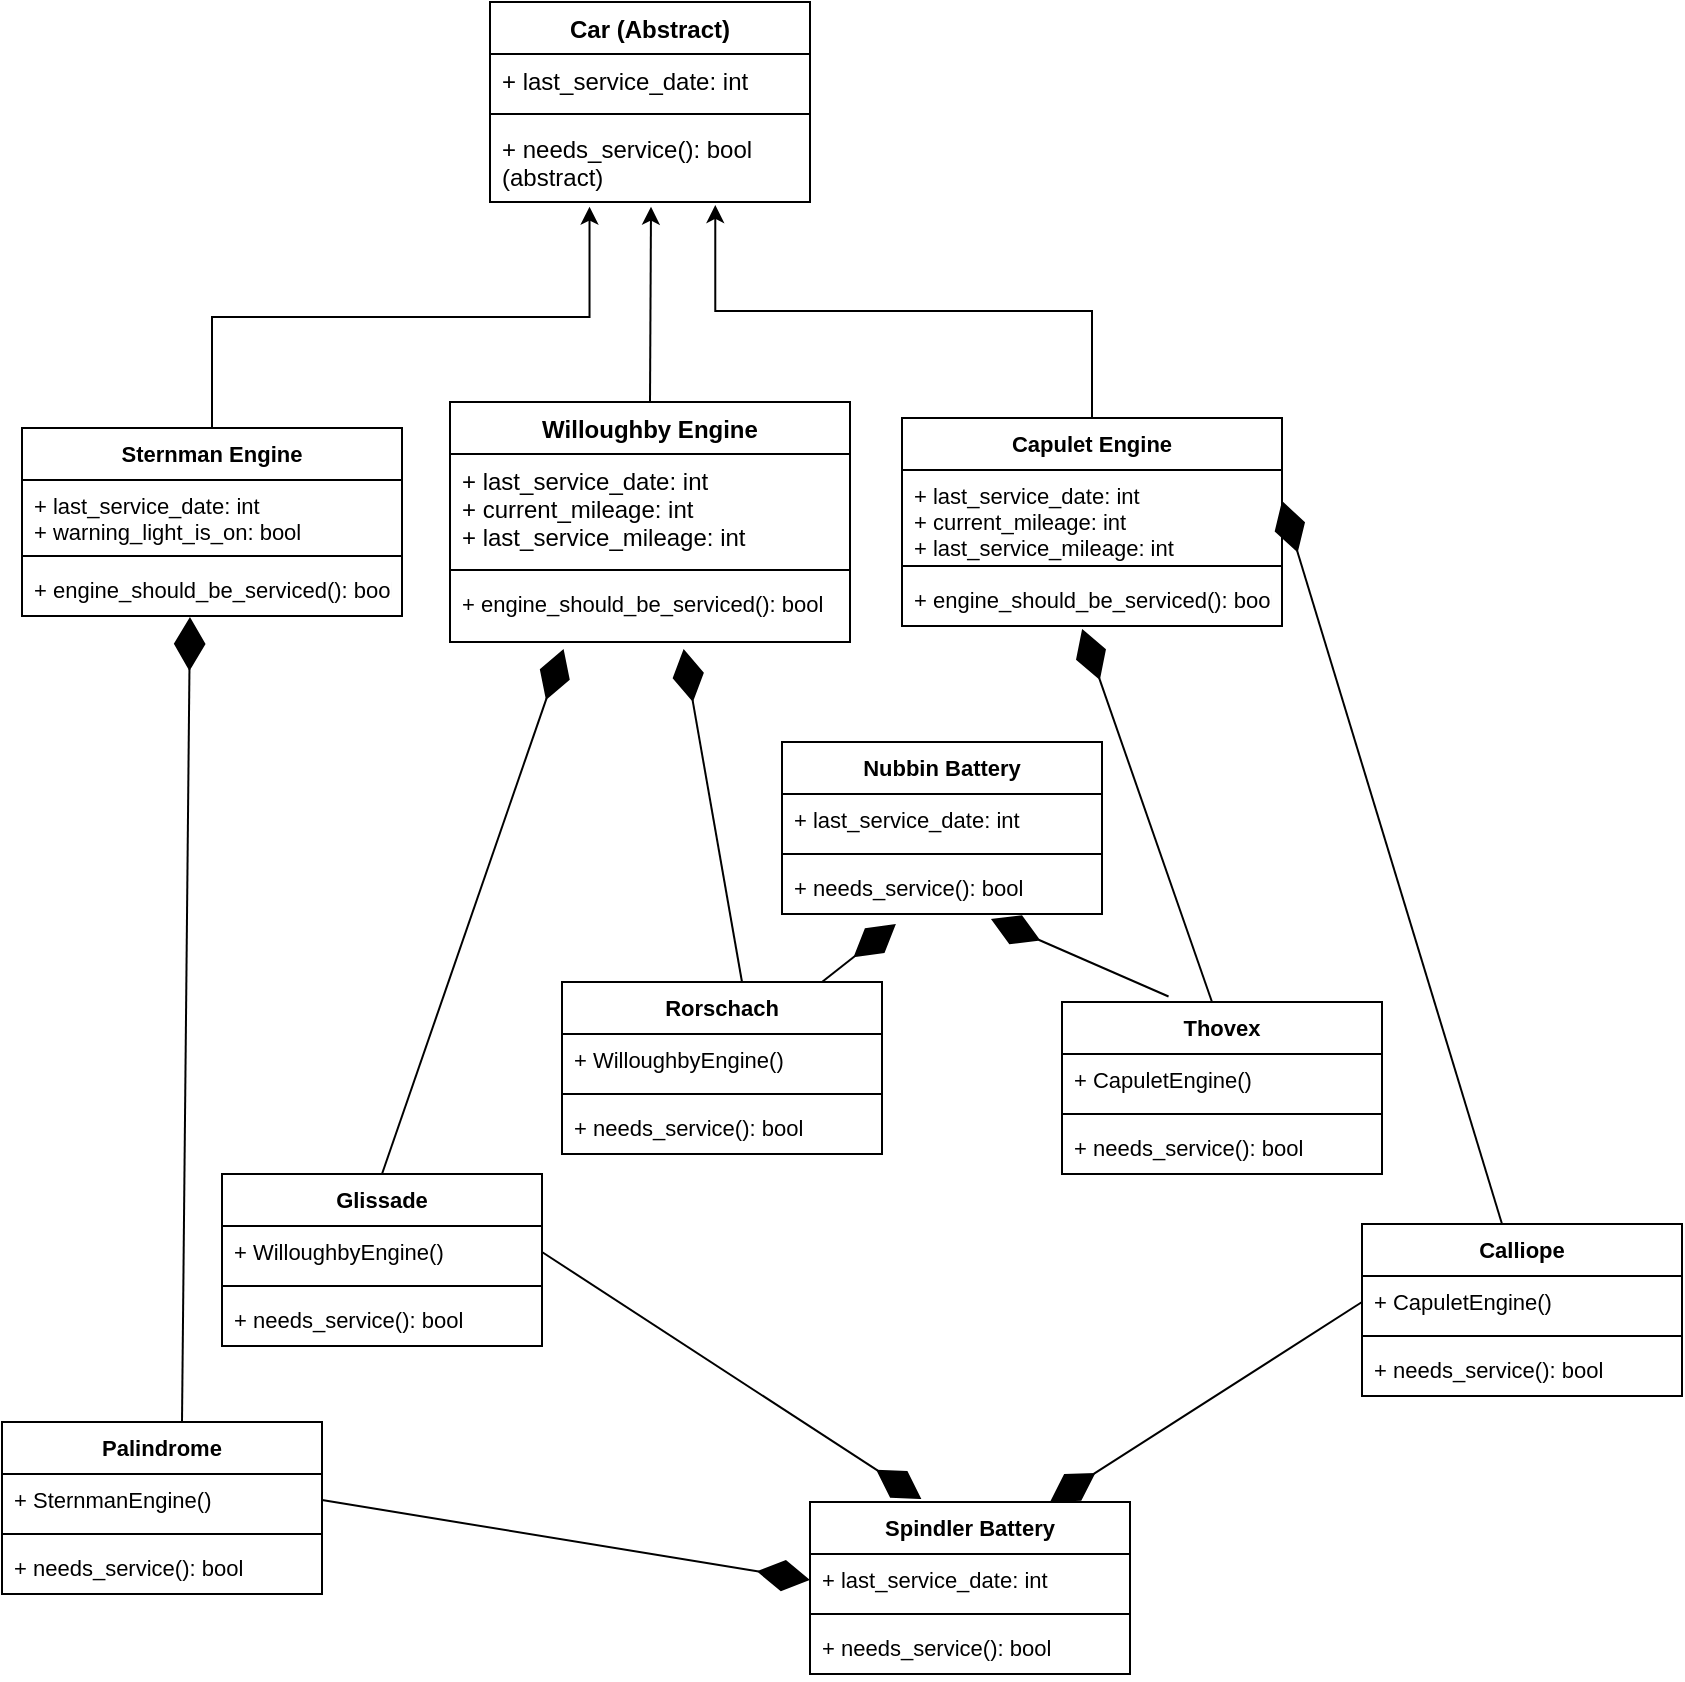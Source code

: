 <mxfile version="20.7.4" type="device"><diagram id="C5RBs43oDa-KdzZeNtuy" name="Page-1"><mxGraphModel dx="1735" dy="1322" grid="1" gridSize="10" guides="1" tooltips="1" connect="1" arrows="1" fold="1" page="1" pageScale="1" pageWidth="1200" pageHeight="1600" math="0" shadow="0"><root><mxCell id="WIyWlLk6GJQsqaUBKTNV-0"/><mxCell id="WIyWlLk6GJQsqaUBKTNV-1" parent="WIyWlLk6GJQsqaUBKTNV-0"/><mxCell id="e-oUY0fip-9kM2Vb8ICr-0" value="Car (Abstract)" style="swimlane;fontStyle=1;align=center;verticalAlign=top;childLayout=stackLayout;horizontal=1;startSize=26;horizontalStack=0;resizeParent=1;resizeParentMax=0;resizeLast=0;collapsible=1;marginBottom=0;" vertex="1" parent="WIyWlLk6GJQsqaUBKTNV-1"><mxGeometry x="494" y="60" width="160" height="100" as="geometry"/></mxCell><mxCell id="e-oUY0fip-9kM2Vb8ICr-1" value="+ last_service_date: int" style="text;strokeColor=none;fillColor=none;align=left;verticalAlign=top;spacingLeft=4;spacingRight=4;overflow=hidden;rotatable=0;points=[[0,0.5],[1,0.5]];portConstraint=eastwest;" vertex="1" parent="e-oUY0fip-9kM2Vb8ICr-0"><mxGeometry y="26" width="160" height="26" as="geometry"/></mxCell><mxCell id="e-oUY0fip-9kM2Vb8ICr-2" value="" style="line;strokeWidth=1;fillColor=none;align=left;verticalAlign=middle;spacingTop=-1;spacingLeft=3;spacingRight=3;rotatable=0;labelPosition=right;points=[];portConstraint=eastwest;strokeColor=inherit;" vertex="1" parent="e-oUY0fip-9kM2Vb8ICr-0"><mxGeometry y="52" width="160" height="8" as="geometry"/></mxCell><mxCell id="e-oUY0fip-9kM2Vb8ICr-3" value="+ needs_service(): bool &#10;(abstract)" style="text;strokeColor=none;fillColor=none;align=left;verticalAlign=top;spacingLeft=4;spacingRight=4;overflow=hidden;rotatable=0;points=[[0,0.5],[1,0.5]];portConstraint=eastwest;" vertex="1" parent="e-oUY0fip-9kM2Vb8ICr-0"><mxGeometry y="60" width="160" height="40" as="geometry"/></mxCell><mxCell id="e-oUY0fip-9kM2Vb8ICr-13" style="edgeStyle=elbowEdgeStyle;rounded=0;orthogonalLoop=1;jettySize=auto;html=1;exitX=0.5;exitY=0;exitDx=0;exitDy=0;entryX=0.504;entryY=1.058;entryDx=0;entryDy=0;entryPerimeter=0;fontSize=11;" edge="1" parent="WIyWlLk6GJQsqaUBKTNV-1" source="e-oUY0fip-9kM2Vb8ICr-4" target="e-oUY0fip-9kM2Vb8ICr-3"><mxGeometry relative="1" as="geometry"/></mxCell><mxCell id="e-oUY0fip-9kM2Vb8ICr-4" value="Willoughby Engine" style="swimlane;fontStyle=1;align=center;verticalAlign=top;childLayout=stackLayout;horizontal=1;startSize=26;horizontalStack=0;resizeParent=1;resizeParentMax=0;resizeLast=0;collapsible=1;marginBottom=0;" vertex="1" parent="WIyWlLk6GJQsqaUBKTNV-1"><mxGeometry x="474" y="260" width="200" height="120" as="geometry"/></mxCell><mxCell id="e-oUY0fip-9kM2Vb8ICr-5" value="+ last_service_date: int&#10;+ current_mileage: int&#10;+ last_service_mileage: int" style="text;strokeColor=none;fillColor=none;align=left;verticalAlign=top;spacingLeft=4;spacingRight=4;overflow=hidden;rotatable=0;points=[[0,0.5],[1,0.5]];portConstraint=eastwest;" vertex="1" parent="e-oUY0fip-9kM2Vb8ICr-4"><mxGeometry y="26" width="200" height="54" as="geometry"/></mxCell><mxCell id="e-oUY0fip-9kM2Vb8ICr-6" value="" style="line;strokeWidth=1;fillColor=none;align=left;verticalAlign=middle;spacingTop=-1;spacingLeft=3;spacingRight=3;rotatable=0;labelPosition=right;points=[];portConstraint=eastwest;strokeColor=inherit;" vertex="1" parent="e-oUY0fip-9kM2Vb8ICr-4"><mxGeometry y="80" width="200" height="8" as="geometry"/></mxCell><mxCell id="e-oUY0fip-9kM2Vb8ICr-7" value="+ engine_should_be_serviced(): bool" style="text;strokeColor=none;fillColor=none;align=left;verticalAlign=top;spacingLeft=4;spacingRight=4;overflow=hidden;rotatable=0;points=[[0,0.5],[1,0.5]];portConstraint=eastwest;fontSize=11;" vertex="1" parent="e-oUY0fip-9kM2Vb8ICr-4"><mxGeometry y="88" width="200" height="32" as="geometry"/></mxCell><mxCell id="e-oUY0fip-9kM2Vb8ICr-18" style="edgeStyle=elbowEdgeStyle;rounded=0;orthogonalLoop=1;jettySize=auto;html=1;exitX=0.5;exitY=0;exitDx=0;exitDy=0;fontSize=11;elbow=vertical;entryX=0.311;entryY=1.058;entryDx=0;entryDy=0;entryPerimeter=0;" edge="1" parent="WIyWlLk6GJQsqaUBKTNV-1" source="e-oUY0fip-9kM2Vb8ICr-14" target="e-oUY0fip-9kM2Vb8ICr-3"><mxGeometry relative="1" as="geometry"><mxPoint x="370" y="180" as="targetPoint"/></mxGeometry></mxCell><mxCell id="e-oUY0fip-9kM2Vb8ICr-14" value="Sternman Engine" style="swimlane;fontStyle=1;align=center;verticalAlign=top;childLayout=stackLayout;horizontal=1;startSize=26;horizontalStack=0;resizeParent=1;resizeParentMax=0;resizeLast=0;collapsible=1;marginBottom=0;fontSize=11;" vertex="1" parent="WIyWlLk6GJQsqaUBKTNV-1"><mxGeometry x="260" y="273" width="190" height="94" as="geometry"/></mxCell><mxCell id="e-oUY0fip-9kM2Vb8ICr-15" value="+ last_service_date: int&#10;+ warning_light_is_on: bool" style="text;strokeColor=none;fillColor=none;align=left;verticalAlign=top;spacingLeft=4;spacingRight=4;overflow=hidden;rotatable=0;points=[[0,0.5],[1,0.5]];portConstraint=eastwest;fontSize=11;" vertex="1" parent="e-oUY0fip-9kM2Vb8ICr-14"><mxGeometry y="26" width="190" height="34" as="geometry"/></mxCell><mxCell id="e-oUY0fip-9kM2Vb8ICr-16" value="" style="line;strokeWidth=1;fillColor=none;align=left;verticalAlign=middle;spacingTop=-1;spacingLeft=3;spacingRight=3;rotatable=0;labelPosition=right;points=[];portConstraint=eastwest;strokeColor=inherit;fontSize=11;" vertex="1" parent="e-oUY0fip-9kM2Vb8ICr-14"><mxGeometry y="60" width="190" height="8" as="geometry"/></mxCell><mxCell id="e-oUY0fip-9kM2Vb8ICr-17" value="+ engine_should_be_serviced(): bool" style="text;strokeColor=none;fillColor=none;align=left;verticalAlign=top;spacingLeft=4;spacingRight=4;overflow=hidden;rotatable=0;points=[[0,0.5],[1,0.5]];portConstraint=eastwest;fontSize=11;" vertex="1" parent="e-oUY0fip-9kM2Vb8ICr-14"><mxGeometry y="68" width="190" height="26" as="geometry"/></mxCell><mxCell id="e-oUY0fip-9kM2Vb8ICr-23" style="edgeStyle=elbowEdgeStyle;rounded=0;orthogonalLoop=1;jettySize=auto;elbow=vertical;html=1;exitX=0.5;exitY=0;exitDx=0;exitDy=0;entryX=0.704;entryY=1.037;entryDx=0;entryDy=0;entryPerimeter=0;fontSize=11;" edge="1" parent="WIyWlLk6GJQsqaUBKTNV-1" source="e-oUY0fip-9kM2Vb8ICr-19" target="e-oUY0fip-9kM2Vb8ICr-3"><mxGeometry relative="1" as="geometry"/></mxCell><mxCell id="e-oUY0fip-9kM2Vb8ICr-19" value="Capulet Engine" style="swimlane;fontStyle=1;align=center;verticalAlign=top;childLayout=stackLayout;horizontal=1;startSize=26;horizontalStack=0;resizeParent=1;resizeParentMax=0;resizeLast=0;collapsible=1;marginBottom=0;fontSize=11;" vertex="1" parent="WIyWlLk6GJQsqaUBKTNV-1"><mxGeometry x="700" y="268" width="190" height="104" as="geometry"/></mxCell><mxCell id="e-oUY0fip-9kM2Vb8ICr-20" value="+ last_service_date: int&#10;+ current_mileage: int&#10;+ last_service_mileage: int" style="text;strokeColor=none;fillColor=none;align=left;verticalAlign=top;spacingLeft=4;spacingRight=4;overflow=hidden;rotatable=0;points=[[0,0.5],[1,0.5]];portConstraint=eastwest;fontSize=11;" vertex="1" parent="e-oUY0fip-9kM2Vb8ICr-19"><mxGeometry y="26" width="190" height="44" as="geometry"/></mxCell><mxCell id="e-oUY0fip-9kM2Vb8ICr-21" value="" style="line;strokeWidth=1;fillColor=none;align=left;verticalAlign=middle;spacingTop=-1;spacingLeft=3;spacingRight=3;rotatable=0;labelPosition=right;points=[];portConstraint=eastwest;strokeColor=inherit;fontSize=11;" vertex="1" parent="e-oUY0fip-9kM2Vb8ICr-19"><mxGeometry y="70" width="190" height="8" as="geometry"/></mxCell><mxCell id="e-oUY0fip-9kM2Vb8ICr-22" value="+ engine_should_be_serviced(): bool" style="text;strokeColor=none;fillColor=none;align=left;verticalAlign=top;spacingLeft=4;spacingRight=4;overflow=hidden;rotatable=0;points=[[0,0.5],[1,0.5]];portConstraint=eastwest;fontSize=11;" vertex="1" parent="e-oUY0fip-9kM2Vb8ICr-19"><mxGeometry y="78" width="190" height="26" as="geometry"/></mxCell><mxCell id="e-oUY0fip-9kM2Vb8ICr-24" value="Thovex" style="swimlane;fontStyle=1;align=center;verticalAlign=top;childLayout=stackLayout;horizontal=1;startSize=26;horizontalStack=0;resizeParent=1;resizeParentMax=0;resizeLast=0;collapsible=1;marginBottom=0;fontSize=11;" vertex="1" parent="WIyWlLk6GJQsqaUBKTNV-1"><mxGeometry x="780" y="560" width="160" height="86" as="geometry"/></mxCell><mxCell id="e-oUY0fip-9kM2Vb8ICr-29" value="" style="endArrow=diamondThin;endFill=1;endSize=24;html=1;rounded=0;fontSize=11;elbow=vertical;entryX=0.474;entryY=1.058;entryDx=0;entryDy=0;entryPerimeter=0;" edge="1" parent="e-oUY0fip-9kM2Vb8ICr-24" target="e-oUY0fip-9kM2Vb8ICr-22"><mxGeometry width="160" relative="1" as="geometry"><mxPoint x="75" as="sourcePoint"/><mxPoint x="235" as="targetPoint"/></mxGeometry></mxCell><mxCell id="e-oUY0fip-9kM2Vb8ICr-25" value="+ CapuletEngine()" style="text;strokeColor=none;fillColor=none;align=left;verticalAlign=top;spacingLeft=4;spacingRight=4;overflow=hidden;rotatable=0;points=[[0,0.5],[1,0.5]];portConstraint=eastwest;fontSize=11;" vertex="1" parent="e-oUY0fip-9kM2Vb8ICr-24"><mxGeometry y="26" width="160" height="26" as="geometry"/></mxCell><mxCell id="e-oUY0fip-9kM2Vb8ICr-26" value="" style="line;strokeWidth=1;fillColor=none;align=left;verticalAlign=middle;spacingTop=-1;spacingLeft=3;spacingRight=3;rotatable=0;labelPosition=right;points=[];portConstraint=eastwest;strokeColor=inherit;fontSize=11;" vertex="1" parent="e-oUY0fip-9kM2Vb8ICr-24"><mxGeometry y="52" width="160" height="8" as="geometry"/></mxCell><mxCell id="e-oUY0fip-9kM2Vb8ICr-27" value="+ needs_service(): bool" style="text;strokeColor=none;fillColor=none;align=left;verticalAlign=top;spacingLeft=4;spacingRight=4;overflow=hidden;rotatable=0;points=[[0,0.5],[1,0.5]];portConstraint=eastwest;fontSize=11;" vertex="1" parent="e-oUY0fip-9kM2Vb8ICr-24"><mxGeometry y="60" width="160" height="26" as="geometry"/></mxCell><mxCell id="e-oUY0fip-9kM2Vb8ICr-30" value="Calliope" style="swimlane;fontStyle=1;align=center;verticalAlign=top;childLayout=stackLayout;horizontal=1;startSize=26;horizontalStack=0;resizeParent=1;resizeParentMax=0;resizeLast=0;collapsible=1;marginBottom=0;fontSize=11;" vertex="1" parent="WIyWlLk6GJQsqaUBKTNV-1"><mxGeometry x="930" y="671" width="160" height="86" as="geometry"/></mxCell><mxCell id="e-oUY0fip-9kM2Vb8ICr-34" value="" style="endArrow=diamondThin;endFill=1;endSize=24;html=1;rounded=0;fontSize=11;elbow=vertical;entryX=1;entryY=0.352;entryDx=0;entryDy=0;entryPerimeter=0;" edge="1" parent="e-oUY0fip-9kM2Vb8ICr-30" target="e-oUY0fip-9kM2Vb8ICr-20"><mxGeometry width="160" relative="1" as="geometry"><mxPoint x="70" as="sourcePoint"/><mxPoint x="230" as="targetPoint"/></mxGeometry></mxCell><mxCell id="e-oUY0fip-9kM2Vb8ICr-31" value="+ CapuletEngine()" style="text;strokeColor=none;fillColor=none;align=left;verticalAlign=top;spacingLeft=4;spacingRight=4;overflow=hidden;rotatable=0;points=[[0,0.5],[1,0.5]];portConstraint=eastwest;fontSize=11;" vertex="1" parent="e-oUY0fip-9kM2Vb8ICr-30"><mxGeometry y="26" width="160" height="26" as="geometry"/></mxCell><mxCell id="e-oUY0fip-9kM2Vb8ICr-32" value="" style="line;strokeWidth=1;fillColor=none;align=left;verticalAlign=middle;spacingTop=-1;spacingLeft=3;spacingRight=3;rotatable=0;labelPosition=right;points=[];portConstraint=eastwest;strokeColor=inherit;fontSize=11;" vertex="1" parent="e-oUY0fip-9kM2Vb8ICr-30"><mxGeometry y="52" width="160" height="8" as="geometry"/></mxCell><mxCell id="e-oUY0fip-9kM2Vb8ICr-33" value="+ needs_service(): bool" style="text;strokeColor=none;fillColor=none;align=left;verticalAlign=top;spacingLeft=4;spacingRight=4;overflow=hidden;rotatable=0;points=[[0,0.5],[1,0.5]];portConstraint=eastwest;fontSize=11;" vertex="1" parent="e-oUY0fip-9kM2Vb8ICr-30"><mxGeometry y="60" width="160" height="26" as="geometry"/></mxCell><mxCell id="e-oUY0fip-9kM2Vb8ICr-35" value="Glissade" style="swimlane;fontStyle=1;align=center;verticalAlign=top;childLayout=stackLayout;horizontal=1;startSize=26;horizontalStack=0;resizeParent=1;resizeParentMax=0;resizeLast=0;collapsible=1;marginBottom=0;fontSize=11;" vertex="1" parent="WIyWlLk6GJQsqaUBKTNV-1"><mxGeometry x="360" y="646" width="160" height="86" as="geometry"/></mxCell><mxCell id="e-oUY0fip-9kM2Vb8ICr-36" value="+ WilloughbyEngine()" style="text;strokeColor=none;fillColor=none;align=left;verticalAlign=top;spacingLeft=4;spacingRight=4;overflow=hidden;rotatable=0;points=[[0,0.5],[1,0.5]];portConstraint=eastwest;fontSize=11;" vertex="1" parent="e-oUY0fip-9kM2Vb8ICr-35"><mxGeometry y="26" width="160" height="26" as="geometry"/></mxCell><mxCell id="e-oUY0fip-9kM2Vb8ICr-37" value="" style="line;strokeWidth=1;fillColor=none;align=left;verticalAlign=middle;spacingTop=-1;spacingLeft=3;spacingRight=3;rotatable=0;labelPosition=right;points=[];portConstraint=eastwest;strokeColor=inherit;fontSize=11;" vertex="1" parent="e-oUY0fip-9kM2Vb8ICr-35"><mxGeometry y="52" width="160" height="8" as="geometry"/></mxCell><mxCell id="e-oUY0fip-9kM2Vb8ICr-38" value="+ needs_service(): bool" style="text;strokeColor=none;fillColor=none;align=left;verticalAlign=top;spacingLeft=4;spacingRight=4;overflow=hidden;rotatable=0;points=[[0,0.5],[1,0.5]];portConstraint=eastwest;fontSize=11;" vertex="1" parent="e-oUY0fip-9kM2Vb8ICr-35"><mxGeometry y="60" width="160" height="26" as="geometry"/></mxCell><mxCell id="e-oUY0fip-9kM2Vb8ICr-39" value="" style="endArrow=diamondThin;endFill=1;endSize=24;html=1;rounded=0;fontSize=11;elbow=vertical;exitX=0.5;exitY=0;exitDx=0;exitDy=0;entryX=0.284;entryY=1.109;entryDx=0;entryDy=0;entryPerimeter=0;" edge="1" parent="WIyWlLk6GJQsqaUBKTNV-1" source="e-oUY0fip-9kM2Vb8ICr-35" target="e-oUY0fip-9kM2Vb8ICr-7"><mxGeometry width="160" relative="1" as="geometry"><mxPoint x="550" y="440" as="sourcePoint"/><mxPoint x="710" y="440" as="targetPoint"/></mxGeometry></mxCell><mxCell id="e-oUY0fip-9kM2Vb8ICr-41" value="Rorschach" style="swimlane;fontStyle=1;align=center;verticalAlign=top;childLayout=stackLayout;horizontal=1;startSize=26;horizontalStack=0;resizeParent=1;resizeParentMax=0;resizeLast=0;collapsible=1;marginBottom=0;fontSize=11;" vertex="1" parent="WIyWlLk6GJQsqaUBKTNV-1"><mxGeometry x="530" y="550" width="160" height="86" as="geometry"/></mxCell><mxCell id="e-oUY0fip-9kM2Vb8ICr-46" value="" style="endArrow=diamondThin;endFill=1;endSize=24;html=1;rounded=0;fontSize=11;elbow=vertical;entryX=0.584;entryY=1.109;entryDx=0;entryDy=0;entryPerimeter=0;" edge="1" parent="e-oUY0fip-9kM2Vb8ICr-41" target="e-oUY0fip-9kM2Vb8ICr-7"><mxGeometry width="160" relative="1" as="geometry"><mxPoint x="90" as="sourcePoint"/><mxPoint x="156" y="-70" as="targetPoint"/></mxGeometry></mxCell><mxCell id="e-oUY0fip-9kM2Vb8ICr-58" value="" style="endArrow=diamondThin;endFill=1;endSize=24;html=1;rounded=0;fontSize=11;elbow=vertical;entryX=0.356;entryY=1.192;entryDx=0;entryDy=0;entryPerimeter=0;" edge="1" parent="e-oUY0fip-9kM2Vb8ICr-41" target="e-oUY0fip-9kM2Vb8ICr-56"><mxGeometry width="160" relative="1" as="geometry"><mxPoint x="130" as="sourcePoint"/><mxPoint x="290" as="targetPoint"/></mxGeometry></mxCell><mxCell id="e-oUY0fip-9kM2Vb8ICr-42" value="+ WilloughbyEngine()" style="text;strokeColor=none;fillColor=none;align=left;verticalAlign=top;spacingLeft=4;spacingRight=4;overflow=hidden;rotatable=0;points=[[0,0.5],[1,0.5]];portConstraint=eastwest;fontSize=11;" vertex="1" parent="e-oUY0fip-9kM2Vb8ICr-41"><mxGeometry y="26" width="160" height="26" as="geometry"/></mxCell><mxCell id="e-oUY0fip-9kM2Vb8ICr-43" value="" style="line;strokeWidth=1;fillColor=none;align=left;verticalAlign=middle;spacingTop=-1;spacingLeft=3;spacingRight=3;rotatable=0;labelPosition=right;points=[];portConstraint=eastwest;strokeColor=inherit;fontSize=11;" vertex="1" parent="e-oUY0fip-9kM2Vb8ICr-41"><mxGeometry y="52" width="160" height="8" as="geometry"/></mxCell><mxCell id="e-oUY0fip-9kM2Vb8ICr-44" value="+ needs_service(): bool" style="text;strokeColor=none;fillColor=none;align=left;verticalAlign=top;spacingLeft=4;spacingRight=4;overflow=hidden;rotatable=0;points=[[0,0.5],[1,0.5]];portConstraint=eastwest;fontSize=11;" vertex="1" parent="e-oUY0fip-9kM2Vb8ICr-41"><mxGeometry y="60" width="160" height="26" as="geometry"/></mxCell><mxCell id="e-oUY0fip-9kM2Vb8ICr-47" value="Palindrome" style="swimlane;fontStyle=1;align=center;verticalAlign=top;childLayout=stackLayout;horizontal=1;startSize=26;horizontalStack=0;resizeParent=1;resizeParentMax=0;resizeLast=0;collapsible=1;marginBottom=0;fontSize=11;" vertex="1" parent="WIyWlLk6GJQsqaUBKTNV-1"><mxGeometry x="250" y="770" width="160" height="86" as="geometry"/></mxCell><mxCell id="e-oUY0fip-9kM2Vb8ICr-51" value="" style="endArrow=diamondThin;endFill=1;endSize=24;html=1;rounded=0;fontSize=11;elbow=vertical;entryX=0.442;entryY=1.019;entryDx=0;entryDy=0;entryPerimeter=0;" edge="1" parent="e-oUY0fip-9kM2Vb8ICr-47" target="e-oUY0fip-9kM2Vb8ICr-17"><mxGeometry width="160" relative="1" as="geometry"><mxPoint x="90" as="sourcePoint"/><mxPoint x="250" as="targetPoint"/></mxGeometry></mxCell><mxCell id="e-oUY0fip-9kM2Vb8ICr-48" value="+ SternmanEngine()" style="text;strokeColor=none;fillColor=none;align=left;verticalAlign=top;spacingLeft=4;spacingRight=4;overflow=hidden;rotatable=0;points=[[0,0.5],[1,0.5]];portConstraint=eastwest;fontSize=11;" vertex="1" parent="e-oUY0fip-9kM2Vb8ICr-47"><mxGeometry y="26" width="160" height="26" as="geometry"/></mxCell><mxCell id="e-oUY0fip-9kM2Vb8ICr-49" value="" style="line;strokeWidth=1;fillColor=none;align=left;verticalAlign=middle;spacingTop=-1;spacingLeft=3;spacingRight=3;rotatable=0;labelPosition=right;points=[];portConstraint=eastwest;strokeColor=inherit;fontSize=11;" vertex="1" parent="e-oUY0fip-9kM2Vb8ICr-47"><mxGeometry y="52" width="160" height="8" as="geometry"/></mxCell><mxCell id="e-oUY0fip-9kM2Vb8ICr-50" value="+ needs_service(): bool" style="text;strokeColor=none;fillColor=none;align=left;verticalAlign=top;spacingLeft=4;spacingRight=4;overflow=hidden;rotatable=0;points=[[0,0.5],[1,0.5]];portConstraint=eastwest;fontSize=11;" vertex="1" parent="e-oUY0fip-9kM2Vb8ICr-47"><mxGeometry y="60" width="160" height="26" as="geometry"/></mxCell><mxCell id="e-oUY0fip-9kM2Vb8ICr-53" value="Nubbin Battery" style="swimlane;fontStyle=1;align=center;verticalAlign=top;childLayout=stackLayout;horizontal=1;startSize=26;horizontalStack=0;resizeParent=1;resizeParentMax=0;resizeLast=0;collapsible=1;marginBottom=0;fontSize=11;" vertex="1" parent="WIyWlLk6GJQsqaUBKTNV-1"><mxGeometry x="640" y="430" width="160" height="86" as="geometry"/></mxCell><mxCell id="e-oUY0fip-9kM2Vb8ICr-54" value="+ last_service_date: int" style="text;strokeColor=none;fillColor=none;align=left;verticalAlign=top;spacingLeft=4;spacingRight=4;overflow=hidden;rotatable=0;points=[[0,0.5],[1,0.5]];portConstraint=eastwest;fontSize=11;" vertex="1" parent="e-oUY0fip-9kM2Vb8ICr-53"><mxGeometry y="26" width="160" height="26" as="geometry"/></mxCell><mxCell id="e-oUY0fip-9kM2Vb8ICr-55" value="" style="line;strokeWidth=1;fillColor=none;align=left;verticalAlign=middle;spacingTop=-1;spacingLeft=3;spacingRight=3;rotatable=0;labelPosition=right;points=[];portConstraint=eastwest;strokeColor=inherit;fontSize=11;" vertex="1" parent="e-oUY0fip-9kM2Vb8ICr-53"><mxGeometry y="52" width="160" height="8" as="geometry"/></mxCell><mxCell id="e-oUY0fip-9kM2Vb8ICr-56" value="+ needs_service(): bool" style="text;strokeColor=none;fillColor=none;align=left;verticalAlign=top;spacingLeft=4;spacingRight=4;overflow=hidden;rotatable=0;points=[[0,0.5],[1,0.5]];portConstraint=eastwest;fontSize=11;" vertex="1" parent="e-oUY0fip-9kM2Vb8ICr-53"><mxGeometry y="60" width="160" height="26" as="geometry"/></mxCell><mxCell id="e-oUY0fip-9kM2Vb8ICr-57" value="" style="endArrow=diamondThin;endFill=1;endSize=24;html=1;rounded=0;fontSize=11;elbow=vertical;entryX=0.653;entryY=1.096;entryDx=0;entryDy=0;entryPerimeter=0;exitX=0.333;exitY=-0.032;exitDx=0;exitDy=0;exitPerimeter=0;" edge="1" parent="WIyWlLk6GJQsqaUBKTNV-1" source="e-oUY0fip-9kM2Vb8ICr-24" target="e-oUY0fip-9kM2Vb8ICr-56"><mxGeometry width="160" relative="1" as="geometry"><mxPoint x="850" y="618.75" as="sourcePoint"/><mxPoint x="1010" y="618.75" as="targetPoint"/></mxGeometry></mxCell><mxCell id="e-oUY0fip-9kM2Vb8ICr-60" value="Spindler Battery" style="swimlane;fontStyle=1;align=center;verticalAlign=top;childLayout=stackLayout;horizontal=1;startSize=26;horizontalStack=0;resizeParent=1;resizeParentMax=0;resizeLast=0;collapsible=1;marginBottom=0;fontSize=11;" vertex="1" parent="WIyWlLk6GJQsqaUBKTNV-1"><mxGeometry x="654" y="810" width="160" height="86" as="geometry"/></mxCell><mxCell id="e-oUY0fip-9kM2Vb8ICr-61" value="+ last_service_date: int" style="text;strokeColor=none;fillColor=none;align=left;verticalAlign=top;spacingLeft=4;spacingRight=4;overflow=hidden;rotatable=0;points=[[0,0.5],[1,0.5]];portConstraint=eastwest;fontSize=11;" vertex="1" parent="e-oUY0fip-9kM2Vb8ICr-60"><mxGeometry y="26" width="160" height="26" as="geometry"/></mxCell><mxCell id="e-oUY0fip-9kM2Vb8ICr-62" value="" style="line;strokeWidth=1;fillColor=none;align=left;verticalAlign=middle;spacingTop=-1;spacingLeft=3;spacingRight=3;rotatable=0;labelPosition=right;points=[];portConstraint=eastwest;strokeColor=inherit;fontSize=11;" vertex="1" parent="e-oUY0fip-9kM2Vb8ICr-60"><mxGeometry y="52" width="160" height="8" as="geometry"/></mxCell><mxCell id="e-oUY0fip-9kM2Vb8ICr-63" value="+ needs_service(): bool" style="text;strokeColor=none;fillColor=none;align=left;verticalAlign=top;spacingLeft=4;spacingRight=4;overflow=hidden;rotatable=0;points=[[0,0.5],[1,0.5]];portConstraint=eastwest;fontSize=11;" vertex="1" parent="e-oUY0fip-9kM2Vb8ICr-60"><mxGeometry y="60" width="160" height="26" as="geometry"/></mxCell><mxCell id="e-oUY0fip-9kM2Vb8ICr-68" value="" style="endArrow=diamondThin;endFill=1;endSize=24;html=1;rounded=0;fontSize=11;elbow=vertical;exitX=1;exitY=0.5;exitDx=0;exitDy=0;entryX=0.348;entryY=-0.017;entryDx=0;entryDy=0;entryPerimeter=0;" edge="1" parent="WIyWlLk6GJQsqaUBKTNV-1" source="e-oUY0fip-9kM2Vb8ICr-36" target="e-oUY0fip-9kM2Vb8ICr-60"><mxGeometry width="160" relative="1" as="geometry"><mxPoint x="630" y="730" as="sourcePoint"/><mxPoint x="790" y="730" as="targetPoint"/></mxGeometry></mxCell><mxCell id="e-oUY0fip-9kM2Vb8ICr-69" value="" style="endArrow=diamondThin;endFill=1;endSize=24;html=1;rounded=0;fontSize=11;elbow=vertical;exitX=0;exitY=0.5;exitDx=0;exitDy=0;entryX=0.75;entryY=0;entryDx=0;entryDy=0;" edge="1" parent="WIyWlLk6GJQsqaUBKTNV-1" source="e-oUY0fip-9kM2Vb8ICr-31" target="e-oUY0fip-9kM2Vb8ICr-60"><mxGeometry width="160" relative="1" as="geometry"><mxPoint x="800" y="840" as="sourcePoint"/><mxPoint x="960" y="840" as="targetPoint"/></mxGeometry></mxCell><mxCell id="e-oUY0fip-9kM2Vb8ICr-70" value="" style="endArrow=diamondThin;endFill=1;endSize=24;html=1;rounded=0;fontSize=11;elbow=vertical;exitX=1;exitY=0.5;exitDx=0;exitDy=0;entryX=0;entryY=0.5;entryDx=0;entryDy=0;" edge="1" parent="WIyWlLk6GJQsqaUBKTNV-1" source="e-oUY0fip-9kM2Vb8ICr-48" target="e-oUY0fip-9kM2Vb8ICr-61"><mxGeometry width="160" relative="1" as="geometry"><mxPoint x="380" y="878.75" as="sourcePoint"/><mxPoint x="540" y="878.75" as="targetPoint"/></mxGeometry></mxCell></root></mxGraphModel></diagram></mxfile>